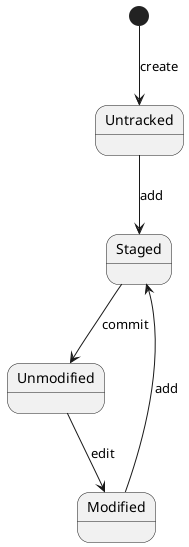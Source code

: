 @startuml
[*] --> Untracked : create
Untracked --> Staged : add
Staged --> Unmodified : commit
Unmodified --> Modified : edit
Modified --> Staged : add


@enduml